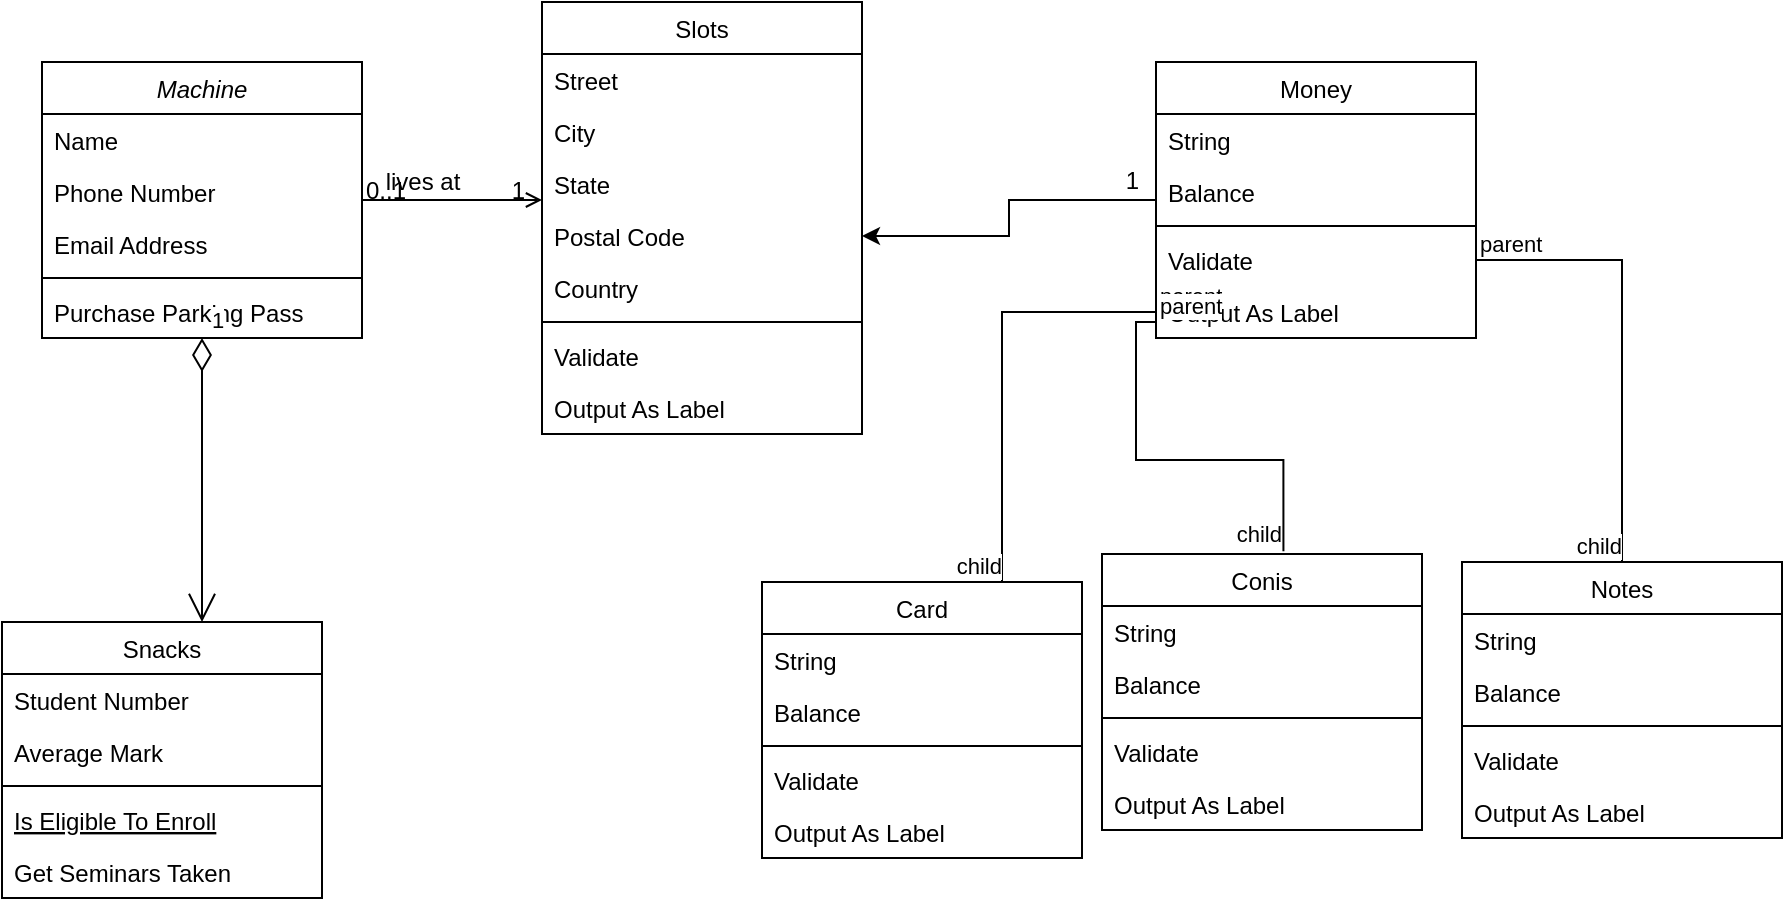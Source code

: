<mxfile version="20.8.9" type="device"><diagram id="C5RBs43oDa-KdzZeNtuy" name="Page-1"><mxGraphModel dx="1050" dy="587" grid="1" gridSize="10" guides="1" tooltips="1" connect="1" arrows="1" fold="1" page="1" pageScale="1" pageWidth="827" pageHeight="1169" math="0" shadow="0"><root><mxCell id="WIyWlLk6GJQsqaUBKTNV-0"/><mxCell id="WIyWlLk6GJQsqaUBKTNV-1" parent="WIyWlLk6GJQsqaUBKTNV-0"/><mxCell id="zkfFHV4jXpPFQw0GAbJ--0" value="Machine" style="swimlane;fontStyle=2;align=center;verticalAlign=top;childLayout=stackLayout;horizontal=1;startSize=26;horizontalStack=0;resizeParent=1;resizeLast=0;collapsible=1;marginBottom=0;rounded=0;shadow=0;strokeWidth=1;" parent="WIyWlLk6GJQsqaUBKTNV-1" vertex="1"><mxGeometry x="90" y="100" width="160" height="138" as="geometry"><mxRectangle x="230" y="140" width="160" height="26" as="alternateBounds"/></mxGeometry></mxCell><mxCell id="zkfFHV4jXpPFQw0GAbJ--1" value="Name" style="text;align=left;verticalAlign=top;spacingLeft=4;spacingRight=4;overflow=hidden;rotatable=0;points=[[0,0.5],[1,0.5]];portConstraint=eastwest;" parent="zkfFHV4jXpPFQw0GAbJ--0" vertex="1"><mxGeometry y="26" width="160" height="26" as="geometry"/></mxCell><mxCell id="zkfFHV4jXpPFQw0GAbJ--2" value="Phone Number" style="text;align=left;verticalAlign=top;spacingLeft=4;spacingRight=4;overflow=hidden;rotatable=0;points=[[0,0.5],[1,0.5]];portConstraint=eastwest;rounded=0;shadow=0;html=0;" parent="zkfFHV4jXpPFQw0GAbJ--0" vertex="1"><mxGeometry y="52" width="160" height="26" as="geometry"/></mxCell><mxCell id="zkfFHV4jXpPFQw0GAbJ--3" value="Email Address" style="text;align=left;verticalAlign=top;spacingLeft=4;spacingRight=4;overflow=hidden;rotatable=0;points=[[0,0.5],[1,0.5]];portConstraint=eastwest;rounded=0;shadow=0;html=0;" parent="zkfFHV4jXpPFQw0GAbJ--0" vertex="1"><mxGeometry y="78" width="160" height="26" as="geometry"/></mxCell><mxCell id="zkfFHV4jXpPFQw0GAbJ--4" value="" style="line;html=1;strokeWidth=1;align=left;verticalAlign=middle;spacingTop=-1;spacingLeft=3;spacingRight=3;rotatable=0;labelPosition=right;points=[];portConstraint=eastwest;" parent="zkfFHV4jXpPFQw0GAbJ--0" vertex="1"><mxGeometry y="104" width="160" height="8" as="geometry"/></mxCell><mxCell id="zkfFHV4jXpPFQw0GAbJ--5" value="Purchase Parking Pass" style="text;align=left;verticalAlign=top;spacingLeft=4;spacingRight=4;overflow=hidden;rotatable=0;points=[[0,0.5],[1,0.5]];portConstraint=eastwest;" parent="zkfFHV4jXpPFQw0GAbJ--0" vertex="1"><mxGeometry y="112" width="160" height="26" as="geometry"/></mxCell><mxCell id="zkfFHV4jXpPFQw0GAbJ--6" value="Snacks" style="swimlane;fontStyle=0;align=center;verticalAlign=top;childLayout=stackLayout;horizontal=1;startSize=26;horizontalStack=0;resizeParent=1;resizeLast=0;collapsible=1;marginBottom=0;rounded=0;shadow=0;strokeWidth=1;" parent="WIyWlLk6GJQsqaUBKTNV-1" vertex="1"><mxGeometry x="70" y="380" width="160" height="138" as="geometry"><mxRectangle x="130" y="380" width="160" height="26" as="alternateBounds"/></mxGeometry></mxCell><mxCell id="zkfFHV4jXpPFQw0GAbJ--7" value="Student Number" style="text;align=left;verticalAlign=top;spacingLeft=4;spacingRight=4;overflow=hidden;rotatable=0;points=[[0,0.5],[1,0.5]];portConstraint=eastwest;" parent="zkfFHV4jXpPFQw0GAbJ--6" vertex="1"><mxGeometry y="26" width="160" height="26" as="geometry"/></mxCell><mxCell id="zkfFHV4jXpPFQw0GAbJ--8" value="Average Mark" style="text;align=left;verticalAlign=top;spacingLeft=4;spacingRight=4;overflow=hidden;rotatable=0;points=[[0,0.5],[1,0.5]];portConstraint=eastwest;rounded=0;shadow=0;html=0;" parent="zkfFHV4jXpPFQw0GAbJ--6" vertex="1"><mxGeometry y="52" width="160" height="26" as="geometry"/></mxCell><mxCell id="zkfFHV4jXpPFQw0GAbJ--9" value="" style="line;html=1;strokeWidth=1;align=left;verticalAlign=middle;spacingTop=-1;spacingLeft=3;spacingRight=3;rotatable=0;labelPosition=right;points=[];portConstraint=eastwest;" parent="zkfFHV4jXpPFQw0GAbJ--6" vertex="1"><mxGeometry y="78" width="160" height="8" as="geometry"/></mxCell><mxCell id="zkfFHV4jXpPFQw0GAbJ--10" value="Is Eligible To Enroll" style="text;align=left;verticalAlign=top;spacingLeft=4;spacingRight=4;overflow=hidden;rotatable=0;points=[[0,0.5],[1,0.5]];portConstraint=eastwest;fontStyle=4" parent="zkfFHV4jXpPFQw0GAbJ--6" vertex="1"><mxGeometry y="86" width="160" height="26" as="geometry"/></mxCell><mxCell id="zkfFHV4jXpPFQw0GAbJ--11" value="Get Seminars Taken" style="text;align=left;verticalAlign=top;spacingLeft=4;spacingRight=4;overflow=hidden;rotatable=0;points=[[0,0.5],[1,0.5]];portConstraint=eastwest;" parent="zkfFHV4jXpPFQw0GAbJ--6" vertex="1"><mxGeometry y="112" width="160" height="26" as="geometry"/></mxCell><mxCell id="zkfFHV4jXpPFQw0GAbJ--17" value="Slots" style="swimlane;fontStyle=0;align=center;verticalAlign=top;childLayout=stackLayout;horizontal=1;startSize=26;horizontalStack=0;resizeParent=1;resizeLast=0;collapsible=1;marginBottom=0;rounded=0;shadow=0;strokeWidth=1;" parent="WIyWlLk6GJQsqaUBKTNV-1" vertex="1"><mxGeometry x="340" y="70" width="160" height="216" as="geometry"><mxRectangle x="550" y="140" width="160" height="26" as="alternateBounds"/></mxGeometry></mxCell><mxCell id="zkfFHV4jXpPFQw0GAbJ--18" value="Street" style="text;align=left;verticalAlign=top;spacingLeft=4;spacingRight=4;overflow=hidden;rotatable=0;points=[[0,0.5],[1,0.5]];portConstraint=eastwest;" parent="zkfFHV4jXpPFQw0GAbJ--17" vertex="1"><mxGeometry y="26" width="160" height="26" as="geometry"/></mxCell><mxCell id="zkfFHV4jXpPFQw0GAbJ--19" value="City" style="text;align=left;verticalAlign=top;spacingLeft=4;spacingRight=4;overflow=hidden;rotatable=0;points=[[0,0.5],[1,0.5]];portConstraint=eastwest;rounded=0;shadow=0;html=0;" parent="zkfFHV4jXpPFQw0GAbJ--17" vertex="1"><mxGeometry y="52" width="160" height="26" as="geometry"/></mxCell><mxCell id="zkfFHV4jXpPFQw0GAbJ--20" value="State" style="text;align=left;verticalAlign=top;spacingLeft=4;spacingRight=4;overflow=hidden;rotatable=0;points=[[0,0.5],[1,0.5]];portConstraint=eastwest;rounded=0;shadow=0;html=0;" parent="zkfFHV4jXpPFQw0GAbJ--17" vertex="1"><mxGeometry y="78" width="160" height="26" as="geometry"/></mxCell><mxCell id="zkfFHV4jXpPFQw0GAbJ--21" value="Postal Code" style="text;align=left;verticalAlign=top;spacingLeft=4;spacingRight=4;overflow=hidden;rotatable=0;points=[[0,0.5],[1,0.5]];portConstraint=eastwest;rounded=0;shadow=0;html=0;" parent="zkfFHV4jXpPFQw0GAbJ--17" vertex="1"><mxGeometry y="104" width="160" height="26" as="geometry"/></mxCell><mxCell id="zkfFHV4jXpPFQw0GAbJ--22" value="Country" style="text;align=left;verticalAlign=top;spacingLeft=4;spacingRight=4;overflow=hidden;rotatable=0;points=[[0,0.5],[1,0.5]];portConstraint=eastwest;rounded=0;shadow=0;html=0;" parent="zkfFHV4jXpPFQw0GAbJ--17" vertex="1"><mxGeometry y="130" width="160" height="26" as="geometry"/></mxCell><mxCell id="zkfFHV4jXpPFQw0GAbJ--23" value="" style="line;html=1;strokeWidth=1;align=left;verticalAlign=middle;spacingTop=-1;spacingLeft=3;spacingRight=3;rotatable=0;labelPosition=right;points=[];portConstraint=eastwest;" parent="zkfFHV4jXpPFQw0GAbJ--17" vertex="1"><mxGeometry y="156" width="160" height="8" as="geometry"/></mxCell><mxCell id="zkfFHV4jXpPFQw0GAbJ--24" value="Validate" style="text;align=left;verticalAlign=top;spacingLeft=4;spacingRight=4;overflow=hidden;rotatable=0;points=[[0,0.5],[1,0.5]];portConstraint=eastwest;" parent="zkfFHV4jXpPFQw0GAbJ--17" vertex="1"><mxGeometry y="164" width="160" height="26" as="geometry"/></mxCell><mxCell id="zkfFHV4jXpPFQw0GAbJ--25" value="Output As Label" style="text;align=left;verticalAlign=top;spacingLeft=4;spacingRight=4;overflow=hidden;rotatable=0;points=[[0,0.5],[1,0.5]];portConstraint=eastwest;" parent="zkfFHV4jXpPFQw0GAbJ--17" vertex="1"><mxGeometry y="190" width="160" height="26" as="geometry"/></mxCell><mxCell id="zkfFHV4jXpPFQw0GAbJ--26" value="" style="endArrow=open;shadow=0;strokeWidth=1;rounded=0;endFill=1;edgeStyle=elbowEdgeStyle;elbow=vertical;" parent="WIyWlLk6GJQsqaUBKTNV-1" source="zkfFHV4jXpPFQw0GAbJ--0" target="zkfFHV4jXpPFQw0GAbJ--17" edge="1"><mxGeometry x="0.5" y="41" relative="1" as="geometry"><mxPoint x="380" y="192" as="sourcePoint"/><mxPoint x="540" y="192" as="targetPoint"/><mxPoint x="-40" y="32" as="offset"/></mxGeometry></mxCell><mxCell id="zkfFHV4jXpPFQw0GAbJ--27" value="0..1" style="resizable=0;align=left;verticalAlign=bottom;labelBackgroundColor=none;fontSize=12;" parent="zkfFHV4jXpPFQw0GAbJ--26" connectable="0" vertex="1"><mxGeometry x="-1" relative="1" as="geometry"><mxPoint y="4" as="offset"/></mxGeometry></mxCell><mxCell id="zkfFHV4jXpPFQw0GAbJ--28" value="1" style="resizable=0;align=right;verticalAlign=bottom;labelBackgroundColor=none;fontSize=12;" parent="zkfFHV4jXpPFQw0GAbJ--26" connectable="0" vertex="1"><mxGeometry x="1" relative="1" as="geometry"><mxPoint x="-7" y="4" as="offset"/></mxGeometry></mxCell><mxCell id="zkfFHV4jXpPFQw0GAbJ--29" value="lives at" style="text;html=1;resizable=0;points=[];;align=center;verticalAlign=middle;labelBackgroundColor=none;rounded=0;shadow=0;strokeWidth=1;fontSize=12;" parent="zkfFHV4jXpPFQw0GAbJ--26" vertex="1" connectable="0"><mxGeometry x="0.5" y="49" relative="1" as="geometry"><mxPoint x="-38" y="40" as="offset"/></mxGeometry></mxCell><mxCell id="KKevkJaC-if5FO-C11vZ-28" value="" style="edgeStyle=orthogonalEdgeStyle;rounded=0;orthogonalLoop=1;jettySize=auto;html=1;" edge="1" parent="WIyWlLk6GJQsqaUBKTNV-1" source="KKevkJaC-if5FO-C11vZ-0" target="zkfFHV4jXpPFQw0GAbJ--21"><mxGeometry relative="1" as="geometry"/></mxCell><mxCell id="KKevkJaC-if5FO-C11vZ-0" value="Money" style="swimlane;fontStyle=0;align=center;verticalAlign=top;childLayout=stackLayout;horizontal=1;startSize=26;horizontalStack=0;resizeParent=1;resizeLast=0;collapsible=1;marginBottom=0;rounded=0;shadow=0;strokeWidth=1;" vertex="1" parent="WIyWlLk6GJQsqaUBKTNV-1"><mxGeometry x="647" y="100" width="160" height="138" as="geometry"><mxRectangle x="550" y="140" width="160" height="26" as="alternateBounds"/></mxGeometry></mxCell><mxCell id="KKevkJaC-if5FO-C11vZ-2" value="String" style="text;align=left;verticalAlign=top;spacingLeft=4;spacingRight=4;overflow=hidden;rotatable=0;points=[[0,0.5],[1,0.5]];portConstraint=eastwest;rounded=0;shadow=0;html=0;" vertex="1" parent="KKevkJaC-if5FO-C11vZ-0"><mxGeometry y="26" width="160" height="26" as="geometry"/></mxCell><mxCell id="KKevkJaC-if5FO-C11vZ-4" value="Balance" style="text;align=left;verticalAlign=top;spacingLeft=4;spacingRight=4;overflow=hidden;rotatable=0;points=[[0,0.5],[1,0.5]];portConstraint=eastwest;rounded=0;shadow=0;html=0;" vertex="1" parent="KKevkJaC-if5FO-C11vZ-0"><mxGeometry y="52" width="160" height="26" as="geometry"/></mxCell><mxCell id="KKevkJaC-if5FO-C11vZ-6" value="" style="line;html=1;strokeWidth=1;align=left;verticalAlign=middle;spacingTop=-1;spacingLeft=3;spacingRight=3;rotatable=0;labelPosition=right;points=[];portConstraint=eastwest;" vertex="1" parent="KKevkJaC-if5FO-C11vZ-0"><mxGeometry y="78" width="160" height="8" as="geometry"/></mxCell><mxCell id="KKevkJaC-if5FO-C11vZ-7" value="Validate" style="text;align=left;verticalAlign=top;spacingLeft=4;spacingRight=4;overflow=hidden;rotatable=0;points=[[0,0.5],[1,0.5]];portConstraint=eastwest;" vertex="1" parent="KKevkJaC-if5FO-C11vZ-0"><mxGeometry y="86" width="160" height="26" as="geometry"/></mxCell><mxCell id="KKevkJaC-if5FO-C11vZ-8" value="Output As Label" style="text;align=left;verticalAlign=top;spacingLeft=4;spacingRight=4;overflow=hidden;rotatable=0;points=[[0,0.5],[1,0.5]];portConstraint=eastwest;" vertex="1" parent="KKevkJaC-if5FO-C11vZ-0"><mxGeometry y="112" width="160" height="26" as="geometry"/></mxCell><mxCell id="KKevkJaC-if5FO-C11vZ-9" value="1" style="resizable=0;align=right;verticalAlign=bottom;labelBackgroundColor=none;fontSize=12;" connectable="0" vertex="1" parent="WIyWlLk6GJQsqaUBKTNV-1"><mxGeometry x="640" y="168" as="geometry"/></mxCell><mxCell id="KKevkJaC-if5FO-C11vZ-10" value="Notes" style="swimlane;fontStyle=0;align=center;verticalAlign=top;childLayout=stackLayout;horizontal=1;startSize=26;horizontalStack=0;resizeParent=1;resizeLast=0;collapsible=1;marginBottom=0;rounded=0;shadow=0;strokeWidth=1;" vertex="1" parent="WIyWlLk6GJQsqaUBKTNV-1"><mxGeometry x="800" y="350" width="160" height="138" as="geometry"><mxRectangle x="550" y="140" width="160" height="26" as="alternateBounds"/></mxGeometry></mxCell><mxCell id="KKevkJaC-if5FO-C11vZ-11" value="String" style="text;align=left;verticalAlign=top;spacingLeft=4;spacingRight=4;overflow=hidden;rotatable=0;points=[[0,0.5],[1,0.5]];portConstraint=eastwest;rounded=0;shadow=0;html=0;" vertex="1" parent="KKevkJaC-if5FO-C11vZ-10"><mxGeometry y="26" width="160" height="26" as="geometry"/></mxCell><mxCell id="KKevkJaC-if5FO-C11vZ-12" value="Balance" style="text;align=left;verticalAlign=top;spacingLeft=4;spacingRight=4;overflow=hidden;rotatable=0;points=[[0,0.5],[1,0.5]];portConstraint=eastwest;rounded=0;shadow=0;html=0;" vertex="1" parent="KKevkJaC-if5FO-C11vZ-10"><mxGeometry y="52" width="160" height="26" as="geometry"/></mxCell><mxCell id="KKevkJaC-if5FO-C11vZ-13" value="" style="line;html=1;strokeWidth=1;align=left;verticalAlign=middle;spacingTop=-1;spacingLeft=3;spacingRight=3;rotatable=0;labelPosition=right;points=[];portConstraint=eastwest;" vertex="1" parent="KKevkJaC-if5FO-C11vZ-10"><mxGeometry y="78" width="160" height="8" as="geometry"/></mxCell><mxCell id="KKevkJaC-if5FO-C11vZ-14" value="Validate" style="text;align=left;verticalAlign=top;spacingLeft=4;spacingRight=4;overflow=hidden;rotatable=0;points=[[0,0.5],[1,0.5]];portConstraint=eastwest;" vertex="1" parent="KKevkJaC-if5FO-C11vZ-10"><mxGeometry y="86" width="160" height="26" as="geometry"/></mxCell><mxCell id="KKevkJaC-if5FO-C11vZ-15" value="Output As Label" style="text;align=left;verticalAlign=top;spacingLeft=4;spacingRight=4;overflow=hidden;rotatable=0;points=[[0,0.5],[1,0.5]];portConstraint=eastwest;" vertex="1" parent="KKevkJaC-if5FO-C11vZ-10"><mxGeometry y="112" width="160" height="26" as="geometry"/></mxCell><mxCell id="KKevkJaC-if5FO-C11vZ-16" value="Conis" style="swimlane;fontStyle=0;align=center;verticalAlign=top;childLayout=stackLayout;horizontal=1;startSize=26;horizontalStack=0;resizeParent=1;resizeLast=0;collapsible=1;marginBottom=0;rounded=0;shadow=0;strokeWidth=1;" vertex="1" parent="WIyWlLk6GJQsqaUBKTNV-1"><mxGeometry x="620" y="346" width="160" height="138" as="geometry"><mxRectangle x="550" y="140" width="160" height="26" as="alternateBounds"/></mxGeometry></mxCell><mxCell id="KKevkJaC-if5FO-C11vZ-17" value="String" style="text;align=left;verticalAlign=top;spacingLeft=4;spacingRight=4;overflow=hidden;rotatable=0;points=[[0,0.5],[1,0.5]];portConstraint=eastwest;rounded=0;shadow=0;html=0;" vertex="1" parent="KKevkJaC-if5FO-C11vZ-16"><mxGeometry y="26" width="160" height="26" as="geometry"/></mxCell><mxCell id="KKevkJaC-if5FO-C11vZ-18" value="Balance" style="text;align=left;verticalAlign=top;spacingLeft=4;spacingRight=4;overflow=hidden;rotatable=0;points=[[0,0.5],[1,0.5]];portConstraint=eastwest;rounded=0;shadow=0;html=0;" vertex="1" parent="KKevkJaC-if5FO-C11vZ-16"><mxGeometry y="52" width="160" height="26" as="geometry"/></mxCell><mxCell id="KKevkJaC-if5FO-C11vZ-19" value="" style="line;html=1;strokeWidth=1;align=left;verticalAlign=middle;spacingTop=-1;spacingLeft=3;spacingRight=3;rotatable=0;labelPosition=right;points=[];portConstraint=eastwest;" vertex="1" parent="KKevkJaC-if5FO-C11vZ-16"><mxGeometry y="78" width="160" height="8" as="geometry"/></mxCell><mxCell id="KKevkJaC-if5FO-C11vZ-20" value="Validate" style="text;align=left;verticalAlign=top;spacingLeft=4;spacingRight=4;overflow=hidden;rotatable=0;points=[[0,0.5],[1,0.5]];portConstraint=eastwest;" vertex="1" parent="KKevkJaC-if5FO-C11vZ-16"><mxGeometry y="86" width="160" height="26" as="geometry"/></mxCell><mxCell id="KKevkJaC-if5FO-C11vZ-21" value="Output As Label" style="text;align=left;verticalAlign=top;spacingLeft=4;spacingRight=4;overflow=hidden;rotatable=0;points=[[0,0.5],[1,0.5]];portConstraint=eastwest;" vertex="1" parent="KKevkJaC-if5FO-C11vZ-16"><mxGeometry y="112" width="160" height="26" as="geometry"/></mxCell><mxCell id="KKevkJaC-if5FO-C11vZ-22" value="Card" style="swimlane;fontStyle=0;align=center;verticalAlign=top;childLayout=stackLayout;horizontal=1;startSize=26;horizontalStack=0;resizeParent=1;resizeLast=0;collapsible=1;marginBottom=0;rounded=0;shadow=0;strokeWidth=1;" vertex="1" parent="WIyWlLk6GJQsqaUBKTNV-1"><mxGeometry x="450" y="360" width="160" height="138" as="geometry"><mxRectangle x="550" y="140" width="160" height="26" as="alternateBounds"/></mxGeometry></mxCell><mxCell id="KKevkJaC-if5FO-C11vZ-23" value="String" style="text;align=left;verticalAlign=top;spacingLeft=4;spacingRight=4;overflow=hidden;rotatable=0;points=[[0,0.5],[1,0.5]];portConstraint=eastwest;rounded=0;shadow=0;html=0;" vertex="1" parent="KKevkJaC-if5FO-C11vZ-22"><mxGeometry y="26" width="160" height="26" as="geometry"/></mxCell><mxCell id="KKevkJaC-if5FO-C11vZ-24" value="Balance" style="text;align=left;verticalAlign=top;spacingLeft=4;spacingRight=4;overflow=hidden;rotatable=0;points=[[0,0.5],[1,0.5]];portConstraint=eastwest;rounded=0;shadow=0;html=0;" vertex="1" parent="KKevkJaC-if5FO-C11vZ-22"><mxGeometry y="52" width="160" height="26" as="geometry"/></mxCell><mxCell id="KKevkJaC-if5FO-C11vZ-25" value="" style="line;html=1;strokeWidth=1;align=left;verticalAlign=middle;spacingTop=-1;spacingLeft=3;spacingRight=3;rotatable=0;labelPosition=right;points=[];portConstraint=eastwest;" vertex="1" parent="KKevkJaC-if5FO-C11vZ-22"><mxGeometry y="78" width="160" height="8" as="geometry"/></mxCell><mxCell id="KKevkJaC-if5FO-C11vZ-26" value="Validate" style="text;align=left;verticalAlign=top;spacingLeft=4;spacingRight=4;overflow=hidden;rotatable=0;points=[[0,0.5],[1,0.5]];portConstraint=eastwest;" vertex="1" parent="KKevkJaC-if5FO-C11vZ-22"><mxGeometry y="86" width="160" height="26" as="geometry"/></mxCell><mxCell id="KKevkJaC-if5FO-C11vZ-27" value="Output As Label" style="text;align=left;verticalAlign=top;spacingLeft=4;spacingRight=4;overflow=hidden;rotatable=0;points=[[0,0.5],[1,0.5]];portConstraint=eastwest;" vertex="1" parent="KKevkJaC-if5FO-C11vZ-22"><mxGeometry y="112" width="160" height="26" as="geometry"/></mxCell><mxCell id="KKevkJaC-if5FO-C11vZ-34" value="" style="endArrow=none;html=1;edgeStyle=orthogonalEdgeStyle;rounded=0;entryX=0.75;entryY=0;entryDx=0;entryDy=0;" edge="1" parent="WIyWlLk6GJQsqaUBKTNV-1" source="KKevkJaC-if5FO-C11vZ-8" target="KKevkJaC-if5FO-C11vZ-22"><mxGeometry relative="1" as="geometry"><mxPoint x="570" y="300" as="sourcePoint"/><mxPoint x="630" y="310" as="targetPoint"/></mxGeometry></mxCell><mxCell id="KKevkJaC-if5FO-C11vZ-35" value="parent" style="edgeLabel;resizable=0;html=1;align=left;verticalAlign=bottom;" connectable="0" vertex="1" parent="KKevkJaC-if5FO-C11vZ-34"><mxGeometry x="-1" relative="1" as="geometry"/></mxCell><mxCell id="KKevkJaC-if5FO-C11vZ-36" value="child" style="edgeLabel;resizable=0;html=1;align=right;verticalAlign=bottom;" connectable="0" vertex="1" parent="KKevkJaC-if5FO-C11vZ-34"><mxGeometry x="1" relative="1" as="geometry"/></mxCell><mxCell id="KKevkJaC-if5FO-C11vZ-37" value="" style="endArrow=none;html=1;edgeStyle=orthogonalEdgeStyle;rounded=0;entryX=0.567;entryY=-0.01;entryDx=0;entryDy=0;entryPerimeter=0;" edge="1" parent="WIyWlLk6GJQsqaUBKTNV-1" source="KKevkJaC-if5FO-C11vZ-8" target="KKevkJaC-if5FO-C11vZ-16"><mxGeometry relative="1" as="geometry"><mxPoint x="657" y="235" as="sourcePoint"/><mxPoint x="710" y="360" as="targetPoint"/><Array as="points"><mxPoint x="637" y="230"/><mxPoint x="637" y="299"/><mxPoint x="711" y="299"/></Array></mxGeometry></mxCell><mxCell id="KKevkJaC-if5FO-C11vZ-38" value="parent" style="edgeLabel;resizable=0;html=1;align=left;verticalAlign=bottom;" connectable="0" vertex="1" parent="KKevkJaC-if5FO-C11vZ-37"><mxGeometry x="-1" relative="1" as="geometry"/></mxCell><mxCell id="KKevkJaC-if5FO-C11vZ-39" value="child" style="edgeLabel;resizable=0;html=1;align=right;verticalAlign=bottom;" connectable="0" vertex="1" parent="KKevkJaC-if5FO-C11vZ-37"><mxGeometry x="1" relative="1" as="geometry"/></mxCell><mxCell id="KKevkJaC-if5FO-C11vZ-43" value="" style="endArrow=none;html=1;edgeStyle=orthogonalEdgeStyle;rounded=0;exitX=1;exitY=0.5;exitDx=0;exitDy=0;" edge="1" parent="WIyWlLk6GJQsqaUBKTNV-1" source="KKevkJaC-if5FO-C11vZ-7" target="KKevkJaC-if5FO-C11vZ-10"><mxGeometry relative="1" as="geometry"><mxPoint x="850" y="255" as="sourcePoint"/><mxPoint x="903" y="380" as="targetPoint"/></mxGeometry></mxCell><mxCell id="KKevkJaC-if5FO-C11vZ-44" value="parent" style="edgeLabel;resizable=0;html=1;align=left;verticalAlign=bottom;" connectable="0" vertex="1" parent="KKevkJaC-if5FO-C11vZ-43"><mxGeometry x="-1" relative="1" as="geometry"/></mxCell><mxCell id="KKevkJaC-if5FO-C11vZ-45" value="child" style="edgeLabel;resizable=0;html=1;align=right;verticalAlign=bottom;" connectable="0" vertex="1" parent="KKevkJaC-if5FO-C11vZ-43"><mxGeometry x="1" relative="1" as="geometry"/></mxCell><mxCell id="KKevkJaC-if5FO-C11vZ-46" value="1" style="endArrow=open;html=1;endSize=12;startArrow=diamondThin;startSize=14;startFill=0;edgeStyle=orthogonalEdgeStyle;align=left;verticalAlign=bottom;rounded=0;" edge="1" parent="WIyWlLk6GJQsqaUBKTNV-1" source="zkfFHV4jXpPFQw0GAbJ--5" target="zkfFHV4jXpPFQw0GAbJ--6"><mxGeometry x="-1" y="3" relative="1" as="geometry"><mxPoint x="330" y="500" as="sourcePoint"/><mxPoint x="490" y="500" as="targetPoint"/><Array as="points"><mxPoint x="170" y="350"/><mxPoint x="170" y="350"/></Array></mxGeometry></mxCell></root></mxGraphModel></diagram></mxfile>